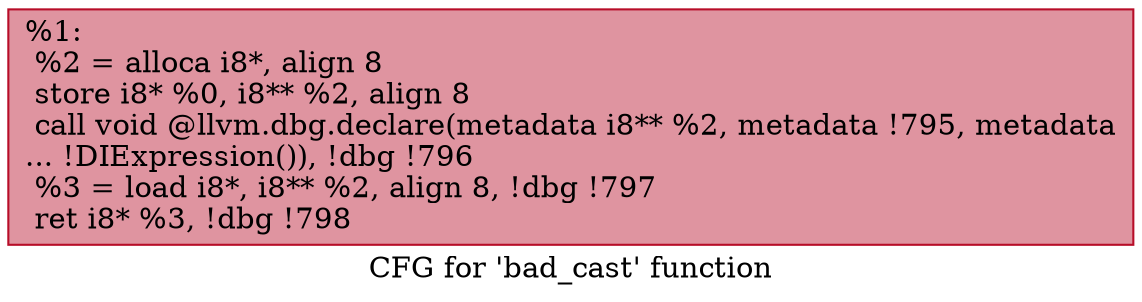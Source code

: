 digraph "CFG for 'bad_cast' function" {
	label="CFG for 'bad_cast' function";

	Node0x2103bd0 [shape=record,color="#b70d28ff", style=filled, fillcolor="#b70d2870",label="{%1:\l  %2 = alloca i8*, align 8\l  store i8* %0, i8** %2, align 8\l  call void @llvm.dbg.declare(metadata i8** %2, metadata !795, metadata\l... !DIExpression()), !dbg !796\l  %3 = load i8*, i8** %2, align 8, !dbg !797\l  ret i8* %3, !dbg !798\l}"];
}
